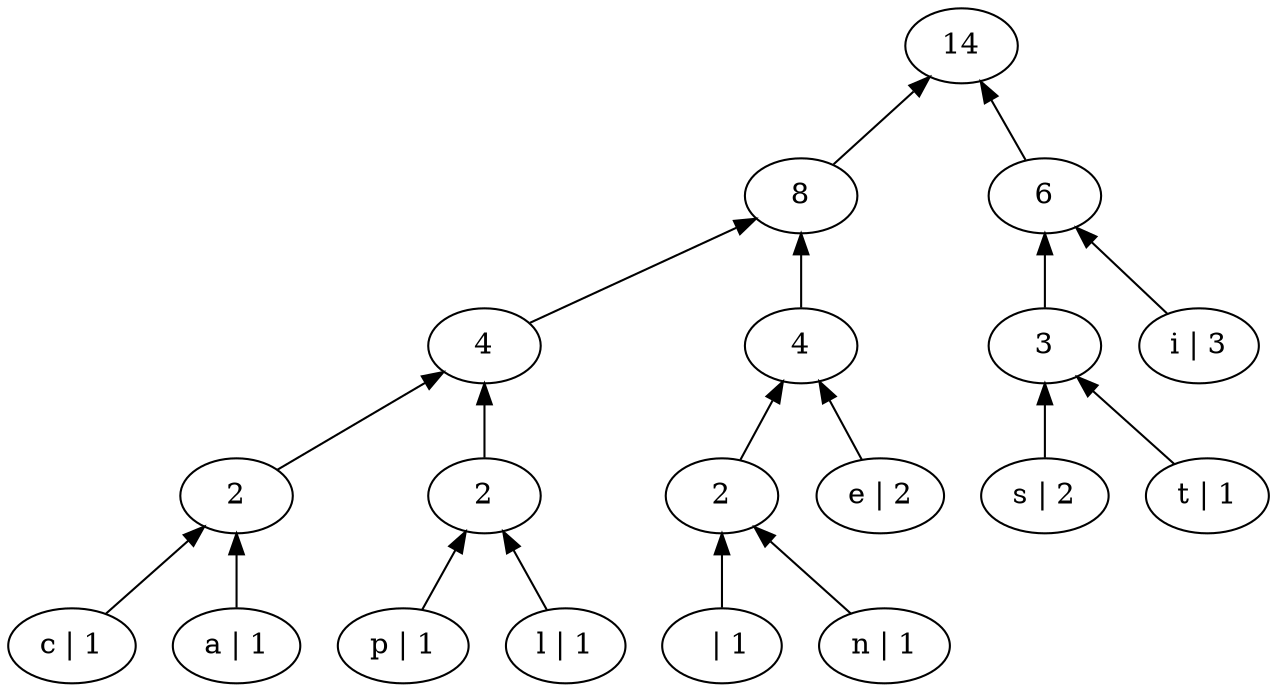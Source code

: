 digraph Huffman {
	graph [rankdir=BT]
	0 [label=14]
	1 [label=8]
	1 -> 0
	2 [label=4]
	2 -> 1
	3 [label=2]
	3 -> 2
	4 [label="c | 1"]
	4 -> 3
	5 [label="a | 1"]
	5 -> 3
	6 [label=2]
	6 -> 2
	7 [label="p | 1"]
	7 -> 6
	8 [label="l | 1"]
	8 -> 6
	9 [label=4]
	9 -> 1
	10 [label=2]
	10 -> 9
	11 [label="  | 1"]
	11 -> 10
	12 [label="n | 1"]
	12 -> 10
	13 [label="e | 2"]
	13 -> 9
	14 [label=6]
	14 -> 0
	15 [label=3]
	15 -> 14
	16 [label="s | 2"]
	16 -> 15
	17 [label="t | 1"]
	17 -> 15
	18 [label="i | 3"]
	18 -> 14
}
